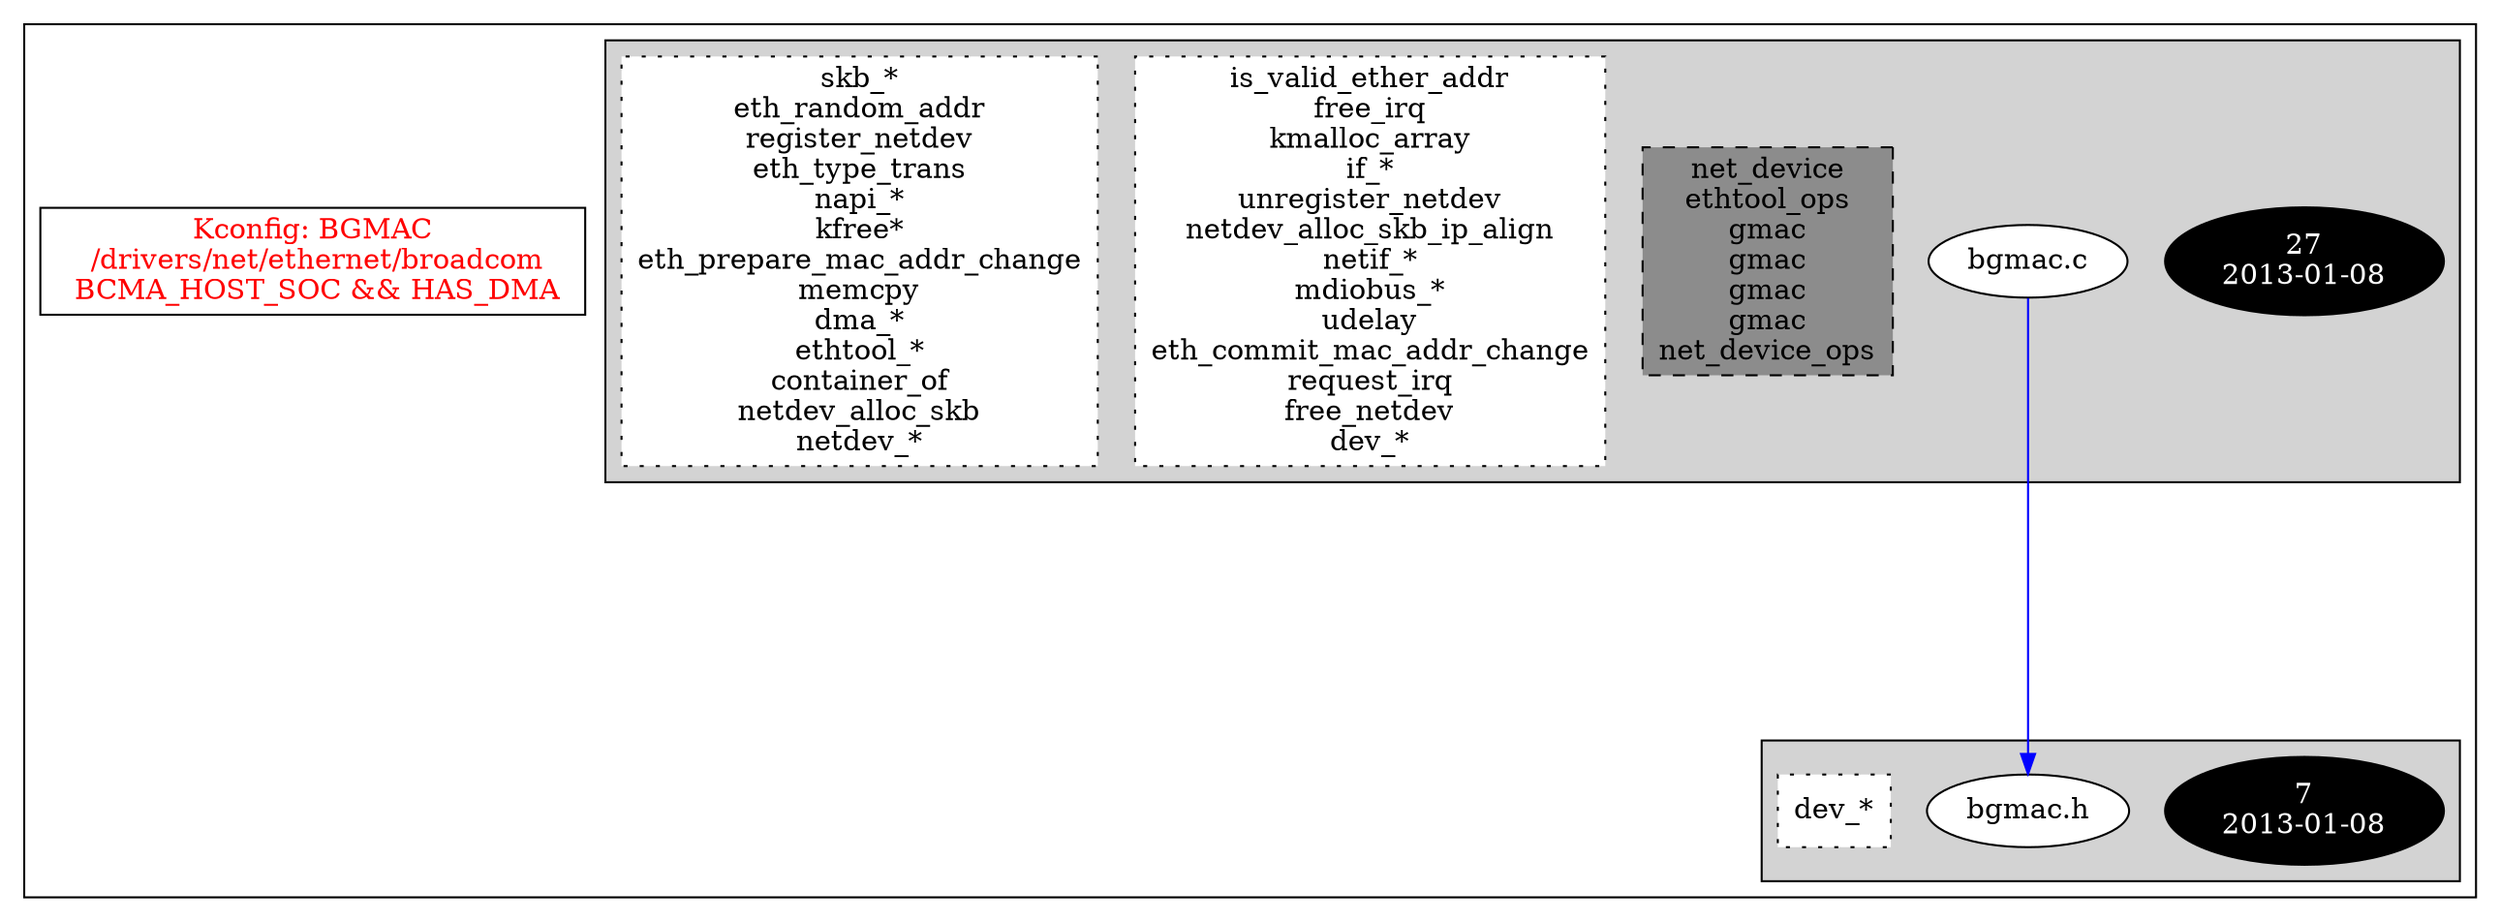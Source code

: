 digraph Driver {
	ranksep=2;
	splines=ortho;
	//Symbol: BGMAC
	subgraph "cluster_BGMAC"{
		subgraph "cluster_bgmac.h" {
			style=filled
			"commit_bgmac.h" [style=filled, fillcolor=black, fontcolor=white, label="7\n2013-01-08"];
			"bgmac.h" [style=filled, fillcolor=white, fontcolor=black, label="bgmac.h\n"];
			"funccall0-bgmac.h" [style="filled,dotted" shape=box, fillcolor=white, fontcolor=black, label="dev_*\n"];
		}
		subgraph "cluster_bgmac.c" {
			style=filled
			"commit_bgmac.c" [style=filled, fillcolor=black, fontcolor=white, label="27\n2013-01-08"];
			"bgmac.c" [style=filled, fillcolor=white, fontcolor=black, label="bgmac.c\n"];
			"structs-bgmac.c" [style="filled,dashed" shape=box, fillcolor=grey55, fontcolor=black, label="net_device\nethtool_ops\ngmac\ngmac\ngmac\ngmac\nnet_device_ops\n"];
			"funccall2-bgmac.c" [style="filled,dotted" shape=box, fillcolor=white, fontcolor=black, label="is_valid_ether_addr\nfree_irq\nkmalloc_array\nif_*\nunregister_netdev\nnetdev_alloc_skb_ip_align\nnetif_*\nmdiobus_*\nudelay\neth_commit_mac_addr_change\nrequest_irq\nfree_netdev\ndev_*\n"];
			"funccall1-bgmac.c" [style="filled,dotted" shape=box, fillcolor=white, fontcolor=black, label="skb_*\neth_random_addr\nregister_netdev\neth_type_trans\nnapi_*\nkfree*\neth_prepare_mac_addr_change\nmemcpy\ndma_*\nethtool_*\ncontainer_of\nnetdev_alloc_skb\nnetdev_*\n"];
		}
		"K:BGMAC" [label="Kconfig: BGMAC\n /drivers/net/ethernet/broadcom\n  BCMA_HOST_SOC && HAS_DMA ", shape=box, fontcolor=red];
	}
"bgmac.c" -> "bgmac.h"[color=blue];
}
